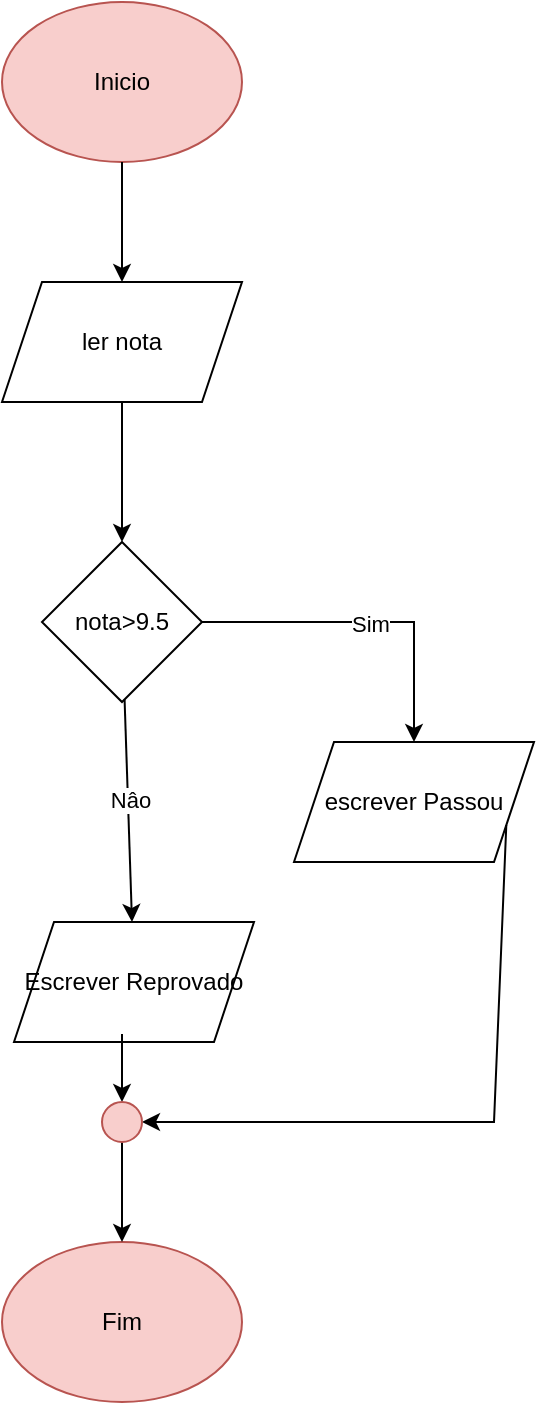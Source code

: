 <mxfile version="28.2.3">
  <diagram name="Página-1" id="5psARQ8sXKjtJTM6Yz9w">
    <mxGraphModel dx="1418" dy="786" grid="1" gridSize="10" guides="1" tooltips="1" connect="1" arrows="1" fold="1" page="1" pageScale="1" pageWidth="827" pageHeight="1169" math="0" shadow="0">
      <root>
        <mxCell id="0" />
        <mxCell id="1" parent="0" />
        <mxCell id="iWMuqHvY_wEAiCFhSCZj-1" value="Inicio" style="ellipse;whiteSpace=wrap;html=1;fillColor=#f8cecc;strokeColor=#b85450;" vertex="1" parent="1">
          <mxGeometry x="354" y="50" width="120" height="80" as="geometry" />
        </mxCell>
        <mxCell id="iWMuqHvY_wEAiCFhSCZj-2" value="Fim" style="ellipse;whiteSpace=wrap;html=1;fillColor=#f8cecc;strokeColor=#b85450;" vertex="1" parent="1">
          <mxGeometry x="354" y="670" width="120" height="80" as="geometry" />
        </mxCell>
        <mxCell id="iWMuqHvY_wEAiCFhSCZj-3" value="ler nota" style="shape=parallelogram;perimeter=parallelogramPerimeter;whiteSpace=wrap;html=1;fixedSize=1;" vertex="1" parent="1">
          <mxGeometry x="354" y="190" width="120" height="60" as="geometry" />
        </mxCell>
        <mxCell id="iWMuqHvY_wEAiCFhSCZj-4" value="" style="endArrow=classic;html=1;rounded=0;" edge="1" parent="1" source="iWMuqHvY_wEAiCFhSCZj-1" target="iWMuqHvY_wEAiCFhSCZj-3">
          <mxGeometry width="50" height="50" relative="1" as="geometry">
            <mxPoint x="420" y="350" as="sourcePoint" />
            <mxPoint x="470" y="300" as="targetPoint" />
          </mxGeometry>
        </mxCell>
        <mxCell id="iWMuqHvY_wEAiCFhSCZj-5" value="" style="endArrow=classic;html=1;rounded=0;" edge="1" parent="1" source="iWMuqHvY_wEAiCFhSCZj-3" target="iWMuqHvY_wEAiCFhSCZj-6">
          <mxGeometry width="50" height="50" relative="1" as="geometry">
            <mxPoint x="380" y="350" as="sourcePoint" />
            <mxPoint x="414" y="310" as="targetPoint" />
          </mxGeometry>
        </mxCell>
        <mxCell id="iWMuqHvY_wEAiCFhSCZj-6" value="nota&amp;gt;9.5" style="rhombus;whiteSpace=wrap;html=1;" vertex="1" parent="1">
          <mxGeometry x="374" y="320" width="80" height="80" as="geometry" />
        </mxCell>
        <mxCell id="iWMuqHvY_wEAiCFhSCZj-7" value="" style="endArrow=classic;html=1;rounded=0;entryX=0.5;entryY=0;entryDx=0;entryDy=0;" edge="1" parent="1" source="iWMuqHvY_wEAiCFhSCZj-6" target="iWMuqHvY_wEAiCFhSCZj-8">
          <mxGeometry width="50" height="50" relative="1" as="geometry">
            <mxPoint x="490" y="370" as="sourcePoint" />
            <mxPoint x="540" y="360" as="targetPoint" />
            <Array as="points">
              <mxPoint x="560" y="360" />
            </Array>
          </mxGeometry>
        </mxCell>
        <mxCell id="iWMuqHvY_wEAiCFhSCZj-19" value="Sim" style="edgeLabel;html=1;align=center;verticalAlign=middle;resizable=0;points=[];" vertex="1" connectable="0" parent="iWMuqHvY_wEAiCFhSCZj-7">
          <mxGeometry x="0.012" y="-1" relative="1" as="geometry">
            <mxPoint as="offset" />
          </mxGeometry>
        </mxCell>
        <mxCell id="iWMuqHvY_wEAiCFhSCZj-8" value="escrever Passou" style="shape=parallelogram;perimeter=parallelogramPerimeter;whiteSpace=wrap;html=1;fixedSize=1;" vertex="1" parent="1">
          <mxGeometry x="500" y="420" width="120" height="60" as="geometry" />
        </mxCell>
        <mxCell id="iWMuqHvY_wEAiCFhSCZj-9" value="Escrever Reprovado" style="shape=parallelogram;perimeter=parallelogramPerimeter;whiteSpace=wrap;html=1;fixedSize=1;" vertex="1" parent="1">
          <mxGeometry x="360" y="510" width="120" height="60" as="geometry" />
        </mxCell>
        <mxCell id="iWMuqHvY_wEAiCFhSCZj-10" value="" style="endArrow=classic;html=1;rounded=0;" edge="1" parent="1" source="iWMuqHvY_wEAiCFhSCZj-6" target="iWMuqHvY_wEAiCFhSCZj-9">
          <mxGeometry width="50" height="50" relative="1" as="geometry">
            <mxPoint x="420" y="390" as="sourcePoint" />
            <mxPoint x="460" y="410" as="targetPoint" />
          </mxGeometry>
        </mxCell>
        <mxCell id="iWMuqHvY_wEAiCFhSCZj-18" value="Nâo" style="edgeLabel;html=1;align=center;verticalAlign=middle;resizable=0;points=[];" vertex="1" connectable="0" parent="iWMuqHvY_wEAiCFhSCZj-10">
          <mxGeometry x="-0.096" y="1" relative="1" as="geometry">
            <mxPoint as="offset" />
          </mxGeometry>
        </mxCell>
        <mxCell id="iWMuqHvY_wEAiCFhSCZj-11" value="" style="endArrow=classic;html=1;rounded=0;" edge="1" parent="1" source="iWMuqHvY_wEAiCFhSCZj-15" target="iWMuqHvY_wEAiCFhSCZj-2">
          <mxGeometry width="50" height="50" relative="1" as="geometry">
            <mxPoint x="440" y="630" as="sourcePoint" />
            <mxPoint x="490" y="580" as="targetPoint" />
          </mxGeometry>
        </mxCell>
        <mxCell id="iWMuqHvY_wEAiCFhSCZj-14" value="" style="endArrow=classic;html=1;rounded=0;exitX=1;exitY=0.75;exitDx=0;exitDy=0;" edge="1" parent="1" source="iWMuqHvY_wEAiCFhSCZj-8" target="iWMuqHvY_wEAiCFhSCZj-15">
          <mxGeometry width="50" height="50" relative="1" as="geometry">
            <mxPoint x="550" y="560" as="sourcePoint" />
            <mxPoint x="560" y="680" as="targetPoint" />
            <Array as="points">
              <mxPoint x="600" y="610" />
            </Array>
          </mxGeometry>
        </mxCell>
        <mxCell id="iWMuqHvY_wEAiCFhSCZj-16" value="" style="endArrow=classic;html=1;rounded=0;exitX=0.45;exitY=0.933;exitDx=0;exitDy=0;exitPerimeter=0;" edge="1" parent="1" source="iWMuqHvY_wEAiCFhSCZj-9" target="iWMuqHvY_wEAiCFhSCZj-15">
          <mxGeometry width="50" height="50" relative="1" as="geometry">
            <mxPoint x="419" y="570" as="sourcePoint" />
            <mxPoint x="416" y="650" as="targetPoint" />
          </mxGeometry>
        </mxCell>
        <mxCell id="iWMuqHvY_wEAiCFhSCZj-15" value="" style="ellipse;whiteSpace=wrap;html=1;aspect=fixed;fillColor=#f8cecc;strokeColor=#b85450;" vertex="1" parent="1">
          <mxGeometry x="404" y="600" width="20" height="20" as="geometry" />
        </mxCell>
      </root>
    </mxGraphModel>
  </diagram>
</mxfile>
